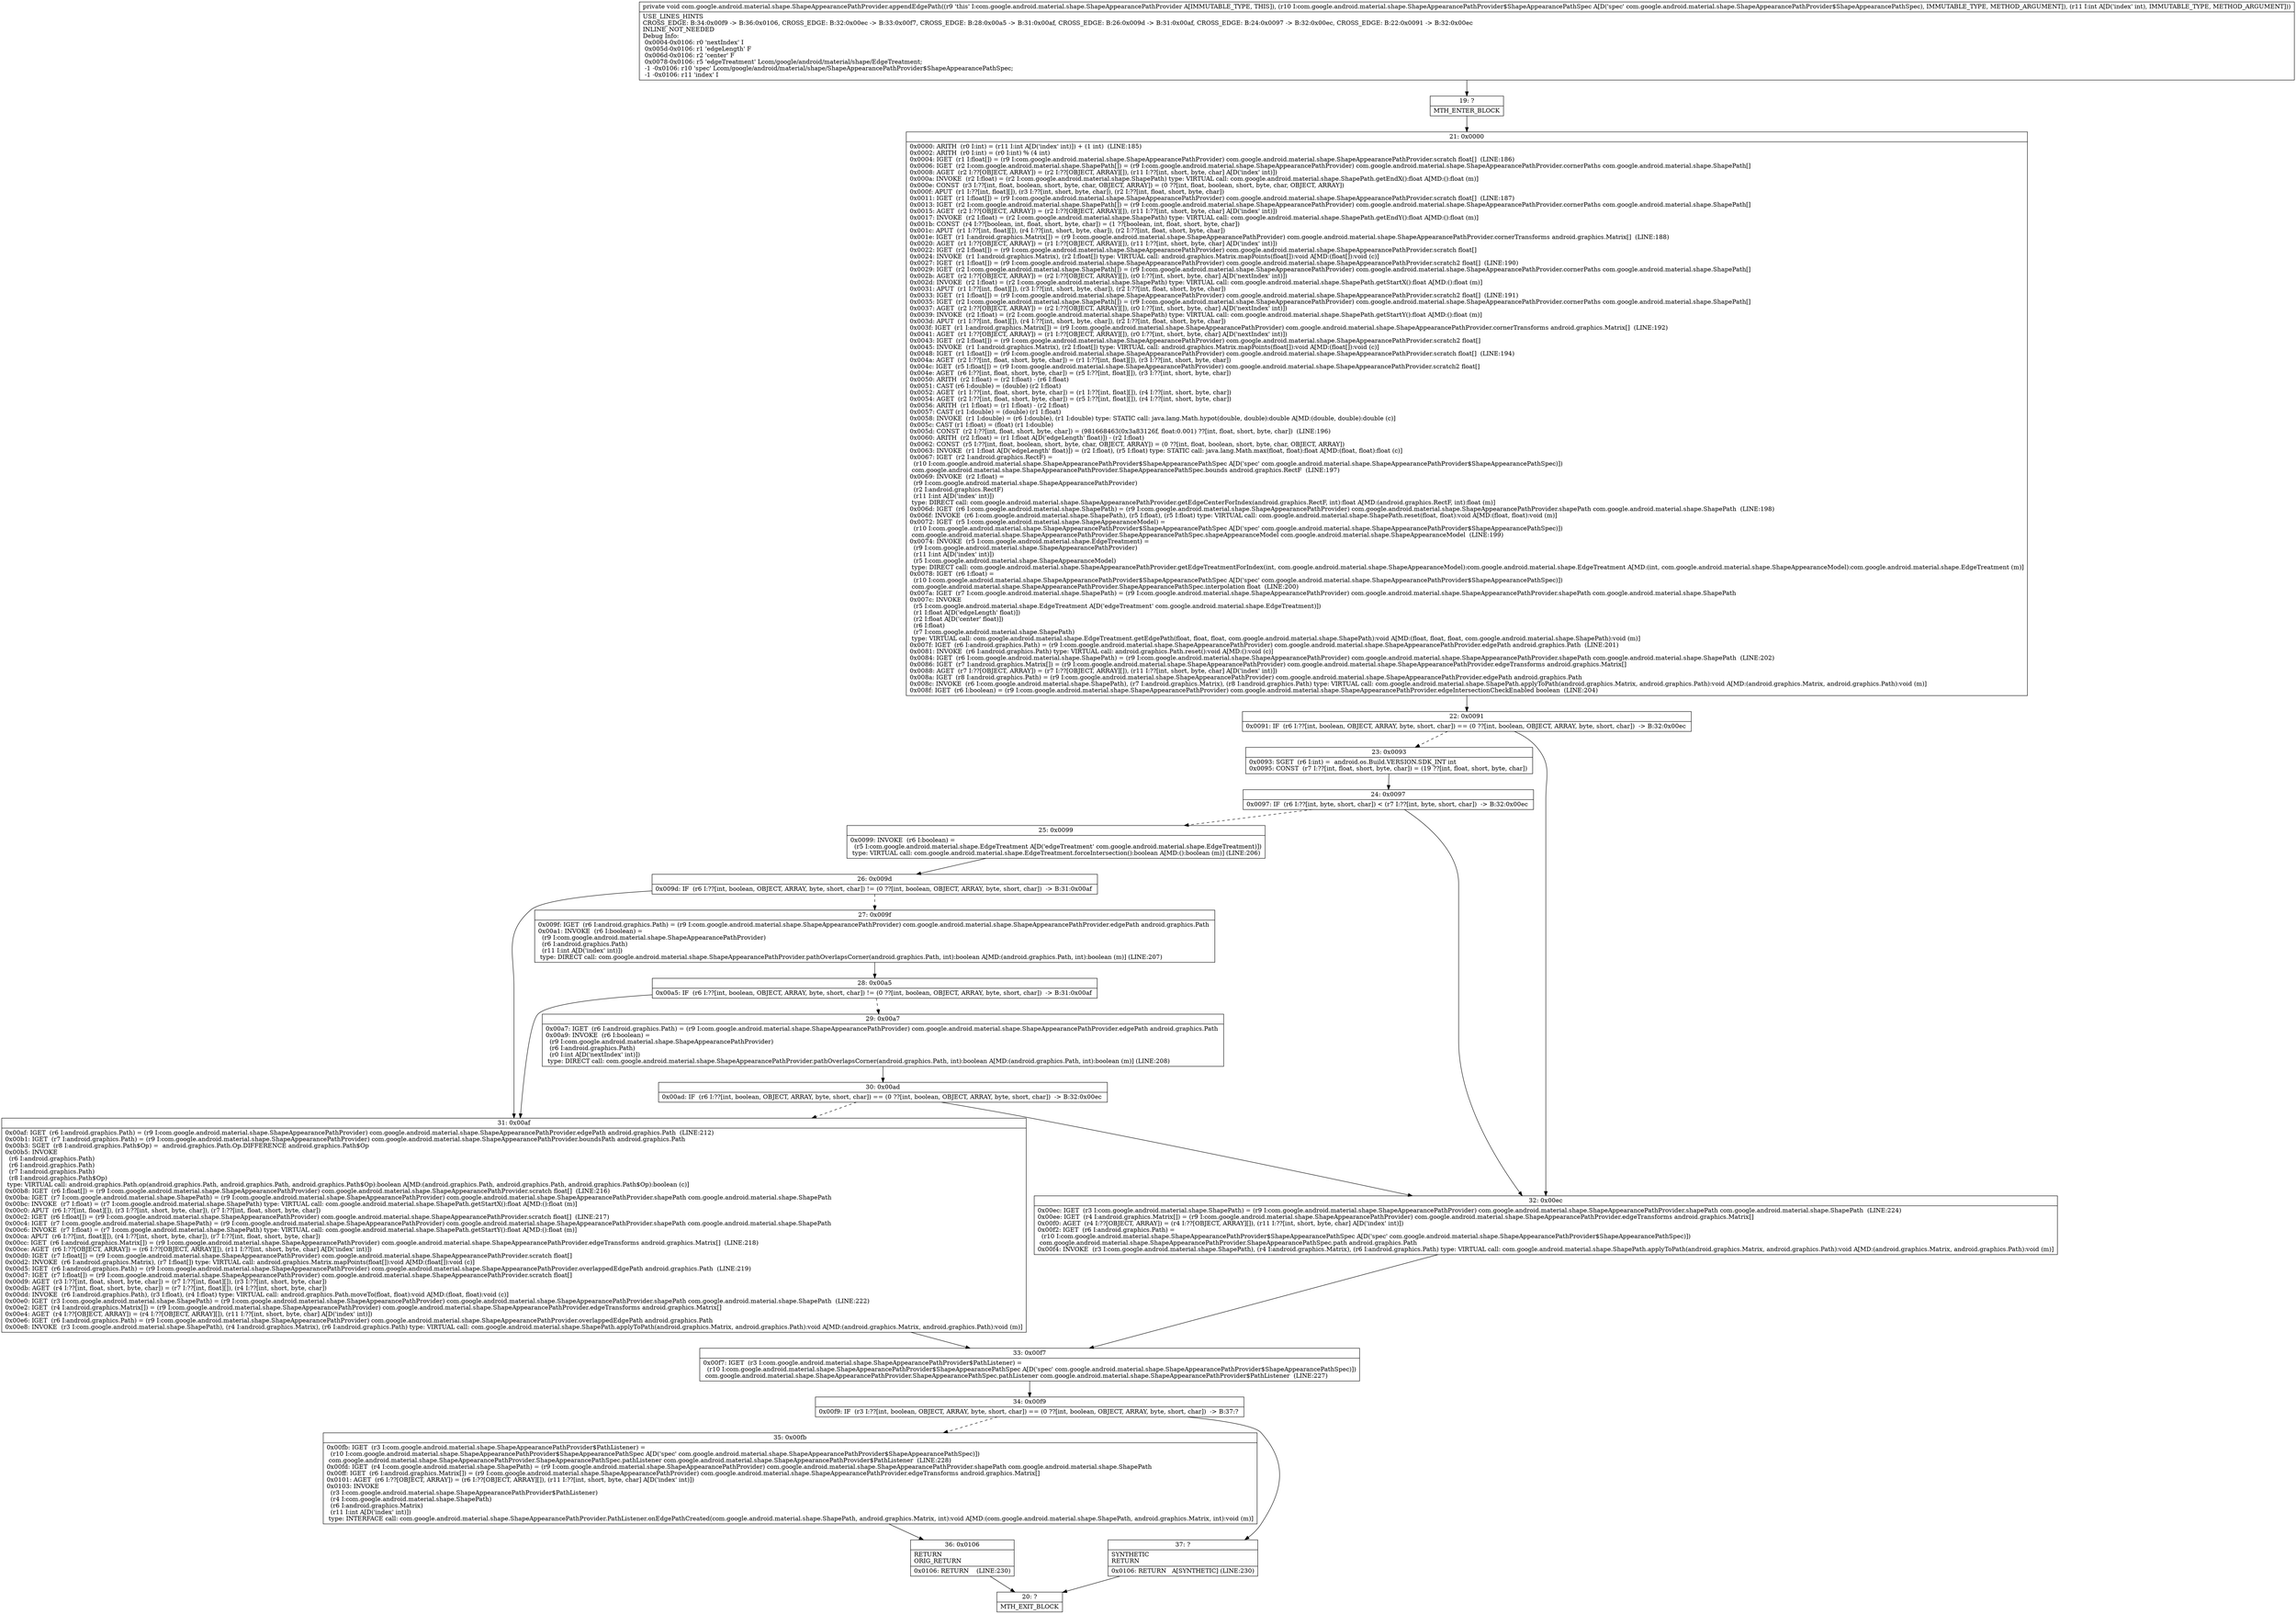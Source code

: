 digraph "CFG forcom.google.android.material.shape.ShapeAppearancePathProvider.appendEdgePath(Lcom\/google\/android\/material\/shape\/ShapeAppearancePathProvider$ShapeAppearancePathSpec;I)V" {
Node_19 [shape=record,label="{19\:\ ?|MTH_ENTER_BLOCK\l}"];
Node_21 [shape=record,label="{21\:\ 0x0000|0x0000: ARITH  (r0 I:int) = (r11 I:int A[D('index' int)]) + (1 int)  (LINE:185)\l0x0002: ARITH  (r0 I:int) = (r0 I:int) % (4 int) \l0x0004: IGET  (r1 I:float[]) = (r9 I:com.google.android.material.shape.ShapeAppearancePathProvider) com.google.android.material.shape.ShapeAppearancePathProvider.scratch float[]  (LINE:186)\l0x0006: IGET  (r2 I:com.google.android.material.shape.ShapePath[]) = (r9 I:com.google.android.material.shape.ShapeAppearancePathProvider) com.google.android.material.shape.ShapeAppearancePathProvider.cornerPaths com.google.android.material.shape.ShapePath[] \l0x0008: AGET  (r2 I:??[OBJECT, ARRAY]) = (r2 I:??[OBJECT, ARRAY][]), (r11 I:??[int, short, byte, char] A[D('index' int)]) \l0x000a: INVOKE  (r2 I:float) = (r2 I:com.google.android.material.shape.ShapePath) type: VIRTUAL call: com.google.android.material.shape.ShapePath.getEndX():float A[MD:():float (m)]\l0x000e: CONST  (r3 I:??[int, float, boolean, short, byte, char, OBJECT, ARRAY]) = (0 ??[int, float, boolean, short, byte, char, OBJECT, ARRAY]) \l0x000f: APUT  (r1 I:??[int, float][]), (r3 I:??[int, short, byte, char]), (r2 I:??[int, float, short, byte, char]) \l0x0011: IGET  (r1 I:float[]) = (r9 I:com.google.android.material.shape.ShapeAppearancePathProvider) com.google.android.material.shape.ShapeAppearancePathProvider.scratch float[]  (LINE:187)\l0x0013: IGET  (r2 I:com.google.android.material.shape.ShapePath[]) = (r9 I:com.google.android.material.shape.ShapeAppearancePathProvider) com.google.android.material.shape.ShapeAppearancePathProvider.cornerPaths com.google.android.material.shape.ShapePath[] \l0x0015: AGET  (r2 I:??[OBJECT, ARRAY]) = (r2 I:??[OBJECT, ARRAY][]), (r11 I:??[int, short, byte, char] A[D('index' int)]) \l0x0017: INVOKE  (r2 I:float) = (r2 I:com.google.android.material.shape.ShapePath) type: VIRTUAL call: com.google.android.material.shape.ShapePath.getEndY():float A[MD:():float (m)]\l0x001b: CONST  (r4 I:??[boolean, int, float, short, byte, char]) = (1 ??[boolean, int, float, short, byte, char]) \l0x001c: APUT  (r1 I:??[int, float][]), (r4 I:??[int, short, byte, char]), (r2 I:??[int, float, short, byte, char]) \l0x001e: IGET  (r1 I:android.graphics.Matrix[]) = (r9 I:com.google.android.material.shape.ShapeAppearancePathProvider) com.google.android.material.shape.ShapeAppearancePathProvider.cornerTransforms android.graphics.Matrix[]  (LINE:188)\l0x0020: AGET  (r1 I:??[OBJECT, ARRAY]) = (r1 I:??[OBJECT, ARRAY][]), (r11 I:??[int, short, byte, char] A[D('index' int)]) \l0x0022: IGET  (r2 I:float[]) = (r9 I:com.google.android.material.shape.ShapeAppearancePathProvider) com.google.android.material.shape.ShapeAppearancePathProvider.scratch float[] \l0x0024: INVOKE  (r1 I:android.graphics.Matrix), (r2 I:float[]) type: VIRTUAL call: android.graphics.Matrix.mapPoints(float[]):void A[MD:(float[]):void (c)]\l0x0027: IGET  (r1 I:float[]) = (r9 I:com.google.android.material.shape.ShapeAppearancePathProvider) com.google.android.material.shape.ShapeAppearancePathProvider.scratch2 float[]  (LINE:190)\l0x0029: IGET  (r2 I:com.google.android.material.shape.ShapePath[]) = (r9 I:com.google.android.material.shape.ShapeAppearancePathProvider) com.google.android.material.shape.ShapeAppearancePathProvider.cornerPaths com.google.android.material.shape.ShapePath[] \l0x002b: AGET  (r2 I:??[OBJECT, ARRAY]) = (r2 I:??[OBJECT, ARRAY][]), (r0 I:??[int, short, byte, char] A[D('nextIndex' int)]) \l0x002d: INVOKE  (r2 I:float) = (r2 I:com.google.android.material.shape.ShapePath) type: VIRTUAL call: com.google.android.material.shape.ShapePath.getStartX():float A[MD:():float (m)]\l0x0031: APUT  (r1 I:??[int, float][]), (r3 I:??[int, short, byte, char]), (r2 I:??[int, float, short, byte, char]) \l0x0033: IGET  (r1 I:float[]) = (r9 I:com.google.android.material.shape.ShapeAppearancePathProvider) com.google.android.material.shape.ShapeAppearancePathProvider.scratch2 float[]  (LINE:191)\l0x0035: IGET  (r2 I:com.google.android.material.shape.ShapePath[]) = (r9 I:com.google.android.material.shape.ShapeAppearancePathProvider) com.google.android.material.shape.ShapeAppearancePathProvider.cornerPaths com.google.android.material.shape.ShapePath[] \l0x0037: AGET  (r2 I:??[OBJECT, ARRAY]) = (r2 I:??[OBJECT, ARRAY][]), (r0 I:??[int, short, byte, char] A[D('nextIndex' int)]) \l0x0039: INVOKE  (r2 I:float) = (r2 I:com.google.android.material.shape.ShapePath) type: VIRTUAL call: com.google.android.material.shape.ShapePath.getStartY():float A[MD:():float (m)]\l0x003d: APUT  (r1 I:??[int, float][]), (r4 I:??[int, short, byte, char]), (r2 I:??[int, float, short, byte, char]) \l0x003f: IGET  (r1 I:android.graphics.Matrix[]) = (r9 I:com.google.android.material.shape.ShapeAppearancePathProvider) com.google.android.material.shape.ShapeAppearancePathProvider.cornerTransforms android.graphics.Matrix[]  (LINE:192)\l0x0041: AGET  (r1 I:??[OBJECT, ARRAY]) = (r1 I:??[OBJECT, ARRAY][]), (r0 I:??[int, short, byte, char] A[D('nextIndex' int)]) \l0x0043: IGET  (r2 I:float[]) = (r9 I:com.google.android.material.shape.ShapeAppearancePathProvider) com.google.android.material.shape.ShapeAppearancePathProvider.scratch2 float[] \l0x0045: INVOKE  (r1 I:android.graphics.Matrix), (r2 I:float[]) type: VIRTUAL call: android.graphics.Matrix.mapPoints(float[]):void A[MD:(float[]):void (c)]\l0x0048: IGET  (r1 I:float[]) = (r9 I:com.google.android.material.shape.ShapeAppearancePathProvider) com.google.android.material.shape.ShapeAppearancePathProvider.scratch float[]  (LINE:194)\l0x004a: AGET  (r2 I:??[int, float, short, byte, char]) = (r1 I:??[int, float][]), (r3 I:??[int, short, byte, char]) \l0x004c: IGET  (r5 I:float[]) = (r9 I:com.google.android.material.shape.ShapeAppearancePathProvider) com.google.android.material.shape.ShapeAppearancePathProvider.scratch2 float[] \l0x004e: AGET  (r6 I:??[int, float, short, byte, char]) = (r5 I:??[int, float][]), (r3 I:??[int, short, byte, char]) \l0x0050: ARITH  (r2 I:float) = (r2 I:float) \- (r6 I:float) \l0x0051: CAST (r6 I:double) = (double) (r2 I:float) \l0x0052: AGET  (r1 I:??[int, float, short, byte, char]) = (r1 I:??[int, float][]), (r4 I:??[int, short, byte, char]) \l0x0054: AGET  (r2 I:??[int, float, short, byte, char]) = (r5 I:??[int, float][]), (r4 I:??[int, short, byte, char]) \l0x0056: ARITH  (r1 I:float) = (r1 I:float) \- (r2 I:float) \l0x0057: CAST (r1 I:double) = (double) (r1 I:float) \l0x0058: INVOKE  (r1 I:double) = (r6 I:double), (r1 I:double) type: STATIC call: java.lang.Math.hypot(double, double):double A[MD:(double, double):double (c)]\l0x005c: CAST (r1 I:float) = (float) (r1 I:double) \l0x005d: CONST  (r2 I:??[int, float, short, byte, char]) = (981668463(0x3a83126f, float:0.001) ??[int, float, short, byte, char])  (LINE:196)\l0x0060: ARITH  (r2 I:float) = (r1 I:float A[D('edgeLength' float)]) \- (r2 I:float) \l0x0062: CONST  (r5 I:??[int, float, boolean, short, byte, char, OBJECT, ARRAY]) = (0 ??[int, float, boolean, short, byte, char, OBJECT, ARRAY]) \l0x0063: INVOKE  (r1 I:float A[D('edgeLength' float)]) = (r2 I:float), (r5 I:float) type: STATIC call: java.lang.Math.max(float, float):float A[MD:(float, float):float (c)]\l0x0067: IGET  (r2 I:android.graphics.RectF) = \l  (r10 I:com.google.android.material.shape.ShapeAppearancePathProvider$ShapeAppearancePathSpec A[D('spec' com.google.android.material.shape.ShapeAppearancePathProvider$ShapeAppearancePathSpec)])\l com.google.android.material.shape.ShapeAppearancePathProvider.ShapeAppearancePathSpec.bounds android.graphics.RectF  (LINE:197)\l0x0069: INVOKE  (r2 I:float) = \l  (r9 I:com.google.android.material.shape.ShapeAppearancePathProvider)\l  (r2 I:android.graphics.RectF)\l  (r11 I:int A[D('index' int)])\l type: DIRECT call: com.google.android.material.shape.ShapeAppearancePathProvider.getEdgeCenterForIndex(android.graphics.RectF, int):float A[MD:(android.graphics.RectF, int):float (m)]\l0x006d: IGET  (r6 I:com.google.android.material.shape.ShapePath) = (r9 I:com.google.android.material.shape.ShapeAppearancePathProvider) com.google.android.material.shape.ShapeAppearancePathProvider.shapePath com.google.android.material.shape.ShapePath  (LINE:198)\l0x006f: INVOKE  (r6 I:com.google.android.material.shape.ShapePath), (r5 I:float), (r5 I:float) type: VIRTUAL call: com.google.android.material.shape.ShapePath.reset(float, float):void A[MD:(float, float):void (m)]\l0x0072: IGET  (r5 I:com.google.android.material.shape.ShapeAppearanceModel) = \l  (r10 I:com.google.android.material.shape.ShapeAppearancePathProvider$ShapeAppearancePathSpec A[D('spec' com.google.android.material.shape.ShapeAppearancePathProvider$ShapeAppearancePathSpec)])\l com.google.android.material.shape.ShapeAppearancePathProvider.ShapeAppearancePathSpec.shapeAppearanceModel com.google.android.material.shape.ShapeAppearanceModel  (LINE:199)\l0x0074: INVOKE  (r5 I:com.google.android.material.shape.EdgeTreatment) = \l  (r9 I:com.google.android.material.shape.ShapeAppearancePathProvider)\l  (r11 I:int A[D('index' int)])\l  (r5 I:com.google.android.material.shape.ShapeAppearanceModel)\l type: DIRECT call: com.google.android.material.shape.ShapeAppearancePathProvider.getEdgeTreatmentForIndex(int, com.google.android.material.shape.ShapeAppearanceModel):com.google.android.material.shape.EdgeTreatment A[MD:(int, com.google.android.material.shape.ShapeAppearanceModel):com.google.android.material.shape.EdgeTreatment (m)]\l0x0078: IGET  (r6 I:float) = \l  (r10 I:com.google.android.material.shape.ShapeAppearancePathProvider$ShapeAppearancePathSpec A[D('spec' com.google.android.material.shape.ShapeAppearancePathProvider$ShapeAppearancePathSpec)])\l com.google.android.material.shape.ShapeAppearancePathProvider.ShapeAppearancePathSpec.interpolation float  (LINE:200)\l0x007a: IGET  (r7 I:com.google.android.material.shape.ShapePath) = (r9 I:com.google.android.material.shape.ShapeAppearancePathProvider) com.google.android.material.shape.ShapeAppearancePathProvider.shapePath com.google.android.material.shape.ShapePath \l0x007c: INVOKE  \l  (r5 I:com.google.android.material.shape.EdgeTreatment A[D('edgeTreatment' com.google.android.material.shape.EdgeTreatment)])\l  (r1 I:float A[D('edgeLength' float)])\l  (r2 I:float A[D('center' float)])\l  (r6 I:float)\l  (r7 I:com.google.android.material.shape.ShapePath)\l type: VIRTUAL call: com.google.android.material.shape.EdgeTreatment.getEdgePath(float, float, float, com.google.android.material.shape.ShapePath):void A[MD:(float, float, float, com.google.android.material.shape.ShapePath):void (m)]\l0x007f: IGET  (r6 I:android.graphics.Path) = (r9 I:com.google.android.material.shape.ShapeAppearancePathProvider) com.google.android.material.shape.ShapeAppearancePathProvider.edgePath android.graphics.Path  (LINE:201)\l0x0081: INVOKE  (r6 I:android.graphics.Path) type: VIRTUAL call: android.graphics.Path.reset():void A[MD:():void (c)]\l0x0084: IGET  (r6 I:com.google.android.material.shape.ShapePath) = (r9 I:com.google.android.material.shape.ShapeAppearancePathProvider) com.google.android.material.shape.ShapeAppearancePathProvider.shapePath com.google.android.material.shape.ShapePath  (LINE:202)\l0x0086: IGET  (r7 I:android.graphics.Matrix[]) = (r9 I:com.google.android.material.shape.ShapeAppearancePathProvider) com.google.android.material.shape.ShapeAppearancePathProvider.edgeTransforms android.graphics.Matrix[] \l0x0088: AGET  (r7 I:??[OBJECT, ARRAY]) = (r7 I:??[OBJECT, ARRAY][]), (r11 I:??[int, short, byte, char] A[D('index' int)]) \l0x008a: IGET  (r8 I:android.graphics.Path) = (r9 I:com.google.android.material.shape.ShapeAppearancePathProvider) com.google.android.material.shape.ShapeAppearancePathProvider.edgePath android.graphics.Path \l0x008c: INVOKE  (r6 I:com.google.android.material.shape.ShapePath), (r7 I:android.graphics.Matrix), (r8 I:android.graphics.Path) type: VIRTUAL call: com.google.android.material.shape.ShapePath.applyToPath(android.graphics.Matrix, android.graphics.Path):void A[MD:(android.graphics.Matrix, android.graphics.Path):void (m)]\l0x008f: IGET  (r6 I:boolean) = (r9 I:com.google.android.material.shape.ShapeAppearancePathProvider) com.google.android.material.shape.ShapeAppearancePathProvider.edgeIntersectionCheckEnabled boolean  (LINE:204)\l}"];
Node_22 [shape=record,label="{22\:\ 0x0091|0x0091: IF  (r6 I:??[int, boolean, OBJECT, ARRAY, byte, short, char]) == (0 ??[int, boolean, OBJECT, ARRAY, byte, short, char])  \-\> B:32:0x00ec \l}"];
Node_23 [shape=record,label="{23\:\ 0x0093|0x0093: SGET  (r6 I:int) =  android.os.Build.VERSION.SDK_INT int \l0x0095: CONST  (r7 I:??[int, float, short, byte, char]) = (19 ??[int, float, short, byte, char]) \l}"];
Node_24 [shape=record,label="{24\:\ 0x0097|0x0097: IF  (r6 I:??[int, byte, short, char]) \< (r7 I:??[int, byte, short, char])  \-\> B:32:0x00ec \l}"];
Node_25 [shape=record,label="{25\:\ 0x0099|0x0099: INVOKE  (r6 I:boolean) = \l  (r5 I:com.google.android.material.shape.EdgeTreatment A[D('edgeTreatment' com.google.android.material.shape.EdgeTreatment)])\l type: VIRTUAL call: com.google.android.material.shape.EdgeTreatment.forceIntersection():boolean A[MD:():boolean (m)] (LINE:206)\l}"];
Node_26 [shape=record,label="{26\:\ 0x009d|0x009d: IF  (r6 I:??[int, boolean, OBJECT, ARRAY, byte, short, char]) != (0 ??[int, boolean, OBJECT, ARRAY, byte, short, char])  \-\> B:31:0x00af \l}"];
Node_27 [shape=record,label="{27\:\ 0x009f|0x009f: IGET  (r6 I:android.graphics.Path) = (r9 I:com.google.android.material.shape.ShapeAppearancePathProvider) com.google.android.material.shape.ShapeAppearancePathProvider.edgePath android.graphics.Path \l0x00a1: INVOKE  (r6 I:boolean) = \l  (r9 I:com.google.android.material.shape.ShapeAppearancePathProvider)\l  (r6 I:android.graphics.Path)\l  (r11 I:int A[D('index' int)])\l type: DIRECT call: com.google.android.material.shape.ShapeAppearancePathProvider.pathOverlapsCorner(android.graphics.Path, int):boolean A[MD:(android.graphics.Path, int):boolean (m)] (LINE:207)\l}"];
Node_28 [shape=record,label="{28\:\ 0x00a5|0x00a5: IF  (r6 I:??[int, boolean, OBJECT, ARRAY, byte, short, char]) != (0 ??[int, boolean, OBJECT, ARRAY, byte, short, char])  \-\> B:31:0x00af \l}"];
Node_29 [shape=record,label="{29\:\ 0x00a7|0x00a7: IGET  (r6 I:android.graphics.Path) = (r9 I:com.google.android.material.shape.ShapeAppearancePathProvider) com.google.android.material.shape.ShapeAppearancePathProvider.edgePath android.graphics.Path \l0x00a9: INVOKE  (r6 I:boolean) = \l  (r9 I:com.google.android.material.shape.ShapeAppearancePathProvider)\l  (r6 I:android.graphics.Path)\l  (r0 I:int A[D('nextIndex' int)])\l type: DIRECT call: com.google.android.material.shape.ShapeAppearancePathProvider.pathOverlapsCorner(android.graphics.Path, int):boolean A[MD:(android.graphics.Path, int):boolean (m)] (LINE:208)\l}"];
Node_30 [shape=record,label="{30\:\ 0x00ad|0x00ad: IF  (r6 I:??[int, boolean, OBJECT, ARRAY, byte, short, char]) == (0 ??[int, boolean, OBJECT, ARRAY, byte, short, char])  \-\> B:32:0x00ec \l}"];
Node_31 [shape=record,label="{31\:\ 0x00af|0x00af: IGET  (r6 I:android.graphics.Path) = (r9 I:com.google.android.material.shape.ShapeAppearancePathProvider) com.google.android.material.shape.ShapeAppearancePathProvider.edgePath android.graphics.Path  (LINE:212)\l0x00b1: IGET  (r7 I:android.graphics.Path) = (r9 I:com.google.android.material.shape.ShapeAppearancePathProvider) com.google.android.material.shape.ShapeAppearancePathProvider.boundsPath android.graphics.Path \l0x00b3: SGET  (r8 I:android.graphics.Path$Op) =  android.graphics.Path.Op.DIFFERENCE android.graphics.Path$Op \l0x00b5: INVOKE  \l  (r6 I:android.graphics.Path)\l  (r6 I:android.graphics.Path)\l  (r7 I:android.graphics.Path)\l  (r8 I:android.graphics.Path$Op)\l type: VIRTUAL call: android.graphics.Path.op(android.graphics.Path, android.graphics.Path, android.graphics.Path$Op):boolean A[MD:(android.graphics.Path, android.graphics.Path, android.graphics.Path$Op):boolean (c)]\l0x00b8: IGET  (r6 I:float[]) = (r9 I:com.google.android.material.shape.ShapeAppearancePathProvider) com.google.android.material.shape.ShapeAppearancePathProvider.scratch float[]  (LINE:216)\l0x00ba: IGET  (r7 I:com.google.android.material.shape.ShapePath) = (r9 I:com.google.android.material.shape.ShapeAppearancePathProvider) com.google.android.material.shape.ShapeAppearancePathProvider.shapePath com.google.android.material.shape.ShapePath \l0x00bc: INVOKE  (r7 I:float) = (r7 I:com.google.android.material.shape.ShapePath) type: VIRTUAL call: com.google.android.material.shape.ShapePath.getStartX():float A[MD:():float (m)]\l0x00c0: APUT  (r6 I:??[int, float][]), (r3 I:??[int, short, byte, char]), (r7 I:??[int, float, short, byte, char]) \l0x00c2: IGET  (r6 I:float[]) = (r9 I:com.google.android.material.shape.ShapeAppearancePathProvider) com.google.android.material.shape.ShapeAppearancePathProvider.scratch float[]  (LINE:217)\l0x00c4: IGET  (r7 I:com.google.android.material.shape.ShapePath) = (r9 I:com.google.android.material.shape.ShapeAppearancePathProvider) com.google.android.material.shape.ShapeAppearancePathProvider.shapePath com.google.android.material.shape.ShapePath \l0x00c6: INVOKE  (r7 I:float) = (r7 I:com.google.android.material.shape.ShapePath) type: VIRTUAL call: com.google.android.material.shape.ShapePath.getStartY():float A[MD:():float (m)]\l0x00ca: APUT  (r6 I:??[int, float][]), (r4 I:??[int, short, byte, char]), (r7 I:??[int, float, short, byte, char]) \l0x00cc: IGET  (r6 I:android.graphics.Matrix[]) = (r9 I:com.google.android.material.shape.ShapeAppearancePathProvider) com.google.android.material.shape.ShapeAppearancePathProvider.edgeTransforms android.graphics.Matrix[]  (LINE:218)\l0x00ce: AGET  (r6 I:??[OBJECT, ARRAY]) = (r6 I:??[OBJECT, ARRAY][]), (r11 I:??[int, short, byte, char] A[D('index' int)]) \l0x00d0: IGET  (r7 I:float[]) = (r9 I:com.google.android.material.shape.ShapeAppearancePathProvider) com.google.android.material.shape.ShapeAppearancePathProvider.scratch float[] \l0x00d2: INVOKE  (r6 I:android.graphics.Matrix), (r7 I:float[]) type: VIRTUAL call: android.graphics.Matrix.mapPoints(float[]):void A[MD:(float[]):void (c)]\l0x00d5: IGET  (r6 I:android.graphics.Path) = (r9 I:com.google.android.material.shape.ShapeAppearancePathProvider) com.google.android.material.shape.ShapeAppearancePathProvider.overlappedEdgePath android.graphics.Path  (LINE:219)\l0x00d7: IGET  (r7 I:float[]) = (r9 I:com.google.android.material.shape.ShapeAppearancePathProvider) com.google.android.material.shape.ShapeAppearancePathProvider.scratch float[] \l0x00d9: AGET  (r3 I:??[int, float, short, byte, char]) = (r7 I:??[int, float][]), (r3 I:??[int, short, byte, char]) \l0x00db: AGET  (r4 I:??[int, float, short, byte, char]) = (r7 I:??[int, float][]), (r4 I:??[int, short, byte, char]) \l0x00dd: INVOKE  (r6 I:android.graphics.Path), (r3 I:float), (r4 I:float) type: VIRTUAL call: android.graphics.Path.moveTo(float, float):void A[MD:(float, float):void (c)]\l0x00e0: IGET  (r3 I:com.google.android.material.shape.ShapePath) = (r9 I:com.google.android.material.shape.ShapeAppearancePathProvider) com.google.android.material.shape.ShapeAppearancePathProvider.shapePath com.google.android.material.shape.ShapePath  (LINE:222)\l0x00e2: IGET  (r4 I:android.graphics.Matrix[]) = (r9 I:com.google.android.material.shape.ShapeAppearancePathProvider) com.google.android.material.shape.ShapeAppearancePathProvider.edgeTransforms android.graphics.Matrix[] \l0x00e4: AGET  (r4 I:??[OBJECT, ARRAY]) = (r4 I:??[OBJECT, ARRAY][]), (r11 I:??[int, short, byte, char] A[D('index' int)]) \l0x00e6: IGET  (r6 I:android.graphics.Path) = (r9 I:com.google.android.material.shape.ShapeAppearancePathProvider) com.google.android.material.shape.ShapeAppearancePathProvider.overlappedEdgePath android.graphics.Path \l0x00e8: INVOKE  (r3 I:com.google.android.material.shape.ShapePath), (r4 I:android.graphics.Matrix), (r6 I:android.graphics.Path) type: VIRTUAL call: com.google.android.material.shape.ShapePath.applyToPath(android.graphics.Matrix, android.graphics.Path):void A[MD:(android.graphics.Matrix, android.graphics.Path):void (m)]\l}"];
Node_33 [shape=record,label="{33\:\ 0x00f7|0x00f7: IGET  (r3 I:com.google.android.material.shape.ShapeAppearancePathProvider$PathListener) = \l  (r10 I:com.google.android.material.shape.ShapeAppearancePathProvider$ShapeAppearancePathSpec A[D('spec' com.google.android.material.shape.ShapeAppearancePathProvider$ShapeAppearancePathSpec)])\l com.google.android.material.shape.ShapeAppearancePathProvider.ShapeAppearancePathSpec.pathListener com.google.android.material.shape.ShapeAppearancePathProvider$PathListener  (LINE:227)\l}"];
Node_34 [shape=record,label="{34\:\ 0x00f9|0x00f9: IF  (r3 I:??[int, boolean, OBJECT, ARRAY, byte, short, char]) == (0 ??[int, boolean, OBJECT, ARRAY, byte, short, char])  \-\> B:37:? \l}"];
Node_35 [shape=record,label="{35\:\ 0x00fb|0x00fb: IGET  (r3 I:com.google.android.material.shape.ShapeAppearancePathProvider$PathListener) = \l  (r10 I:com.google.android.material.shape.ShapeAppearancePathProvider$ShapeAppearancePathSpec A[D('spec' com.google.android.material.shape.ShapeAppearancePathProvider$ShapeAppearancePathSpec)])\l com.google.android.material.shape.ShapeAppearancePathProvider.ShapeAppearancePathSpec.pathListener com.google.android.material.shape.ShapeAppearancePathProvider$PathListener  (LINE:228)\l0x00fd: IGET  (r4 I:com.google.android.material.shape.ShapePath) = (r9 I:com.google.android.material.shape.ShapeAppearancePathProvider) com.google.android.material.shape.ShapeAppearancePathProvider.shapePath com.google.android.material.shape.ShapePath \l0x00ff: IGET  (r6 I:android.graphics.Matrix[]) = (r9 I:com.google.android.material.shape.ShapeAppearancePathProvider) com.google.android.material.shape.ShapeAppearancePathProvider.edgeTransforms android.graphics.Matrix[] \l0x0101: AGET  (r6 I:??[OBJECT, ARRAY]) = (r6 I:??[OBJECT, ARRAY][]), (r11 I:??[int, short, byte, char] A[D('index' int)]) \l0x0103: INVOKE  \l  (r3 I:com.google.android.material.shape.ShapeAppearancePathProvider$PathListener)\l  (r4 I:com.google.android.material.shape.ShapePath)\l  (r6 I:android.graphics.Matrix)\l  (r11 I:int A[D('index' int)])\l type: INTERFACE call: com.google.android.material.shape.ShapeAppearancePathProvider.PathListener.onEdgePathCreated(com.google.android.material.shape.ShapePath, android.graphics.Matrix, int):void A[MD:(com.google.android.material.shape.ShapePath, android.graphics.Matrix, int):void (m)]\l}"];
Node_36 [shape=record,label="{36\:\ 0x0106|RETURN\lORIG_RETURN\l|0x0106: RETURN    (LINE:230)\l}"];
Node_20 [shape=record,label="{20\:\ ?|MTH_EXIT_BLOCK\l}"];
Node_37 [shape=record,label="{37\:\ ?|SYNTHETIC\lRETURN\l|0x0106: RETURN   A[SYNTHETIC] (LINE:230)\l}"];
Node_32 [shape=record,label="{32\:\ 0x00ec|0x00ec: IGET  (r3 I:com.google.android.material.shape.ShapePath) = (r9 I:com.google.android.material.shape.ShapeAppearancePathProvider) com.google.android.material.shape.ShapeAppearancePathProvider.shapePath com.google.android.material.shape.ShapePath  (LINE:224)\l0x00ee: IGET  (r4 I:android.graphics.Matrix[]) = (r9 I:com.google.android.material.shape.ShapeAppearancePathProvider) com.google.android.material.shape.ShapeAppearancePathProvider.edgeTransforms android.graphics.Matrix[] \l0x00f0: AGET  (r4 I:??[OBJECT, ARRAY]) = (r4 I:??[OBJECT, ARRAY][]), (r11 I:??[int, short, byte, char] A[D('index' int)]) \l0x00f2: IGET  (r6 I:android.graphics.Path) = \l  (r10 I:com.google.android.material.shape.ShapeAppearancePathProvider$ShapeAppearancePathSpec A[D('spec' com.google.android.material.shape.ShapeAppearancePathProvider$ShapeAppearancePathSpec)])\l com.google.android.material.shape.ShapeAppearancePathProvider.ShapeAppearancePathSpec.path android.graphics.Path \l0x00f4: INVOKE  (r3 I:com.google.android.material.shape.ShapePath), (r4 I:android.graphics.Matrix), (r6 I:android.graphics.Path) type: VIRTUAL call: com.google.android.material.shape.ShapePath.applyToPath(android.graphics.Matrix, android.graphics.Path):void A[MD:(android.graphics.Matrix, android.graphics.Path):void (m)]\l}"];
MethodNode[shape=record,label="{private void com.google.android.material.shape.ShapeAppearancePathProvider.appendEdgePath((r9 'this' I:com.google.android.material.shape.ShapeAppearancePathProvider A[IMMUTABLE_TYPE, THIS]), (r10 I:com.google.android.material.shape.ShapeAppearancePathProvider$ShapeAppearancePathSpec A[D('spec' com.google.android.material.shape.ShapeAppearancePathProvider$ShapeAppearancePathSpec), IMMUTABLE_TYPE, METHOD_ARGUMENT]), (r11 I:int A[D('index' int), IMMUTABLE_TYPE, METHOD_ARGUMENT]))  | USE_LINES_HINTS\lCROSS_EDGE: B:34:0x00f9 \-\> B:36:0x0106, CROSS_EDGE: B:32:0x00ec \-\> B:33:0x00f7, CROSS_EDGE: B:28:0x00a5 \-\> B:31:0x00af, CROSS_EDGE: B:26:0x009d \-\> B:31:0x00af, CROSS_EDGE: B:24:0x0097 \-\> B:32:0x00ec, CROSS_EDGE: B:22:0x0091 \-\> B:32:0x00ec\lINLINE_NOT_NEEDED\lDebug Info:\l  0x0004\-0x0106: r0 'nextIndex' I\l  0x005d\-0x0106: r1 'edgeLength' F\l  0x006d\-0x0106: r2 'center' F\l  0x0078\-0x0106: r5 'edgeTreatment' Lcom\/google\/android\/material\/shape\/EdgeTreatment;\l  \-1 \-0x0106: r10 'spec' Lcom\/google\/android\/material\/shape\/ShapeAppearancePathProvider$ShapeAppearancePathSpec;\l  \-1 \-0x0106: r11 'index' I\l}"];
MethodNode -> Node_19;Node_19 -> Node_21;
Node_21 -> Node_22;
Node_22 -> Node_23[style=dashed];
Node_22 -> Node_32;
Node_23 -> Node_24;
Node_24 -> Node_25[style=dashed];
Node_24 -> Node_32;
Node_25 -> Node_26;
Node_26 -> Node_27[style=dashed];
Node_26 -> Node_31;
Node_27 -> Node_28;
Node_28 -> Node_29[style=dashed];
Node_28 -> Node_31;
Node_29 -> Node_30;
Node_30 -> Node_31[style=dashed];
Node_30 -> Node_32;
Node_31 -> Node_33;
Node_33 -> Node_34;
Node_34 -> Node_35[style=dashed];
Node_34 -> Node_37;
Node_35 -> Node_36;
Node_36 -> Node_20;
Node_37 -> Node_20;
Node_32 -> Node_33;
}

